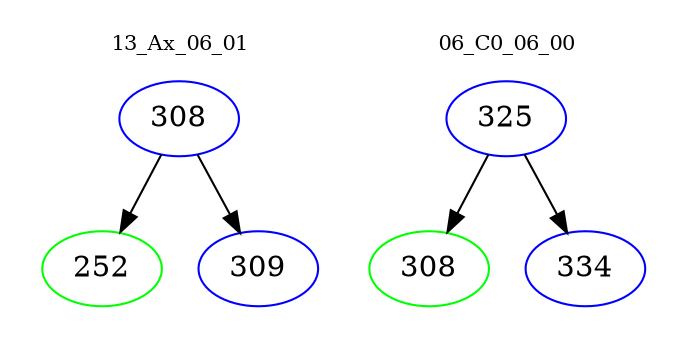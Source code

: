 digraph{
subgraph cluster_0 {
color = white
label = "13_Ax_06_01";
fontsize=10;
T0_308 [label="308", color="blue"]
T0_308 -> T0_252 [color="black"]
T0_252 [label="252", color="green"]
T0_308 -> T0_309 [color="black"]
T0_309 [label="309", color="blue"]
}
subgraph cluster_1 {
color = white
label = "06_C0_06_00";
fontsize=10;
T1_325 [label="325", color="blue"]
T1_325 -> T1_308 [color="black"]
T1_308 [label="308", color="green"]
T1_325 -> T1_334 [color="black"]
T1_334 [label="334", color="blue"]
}
}
